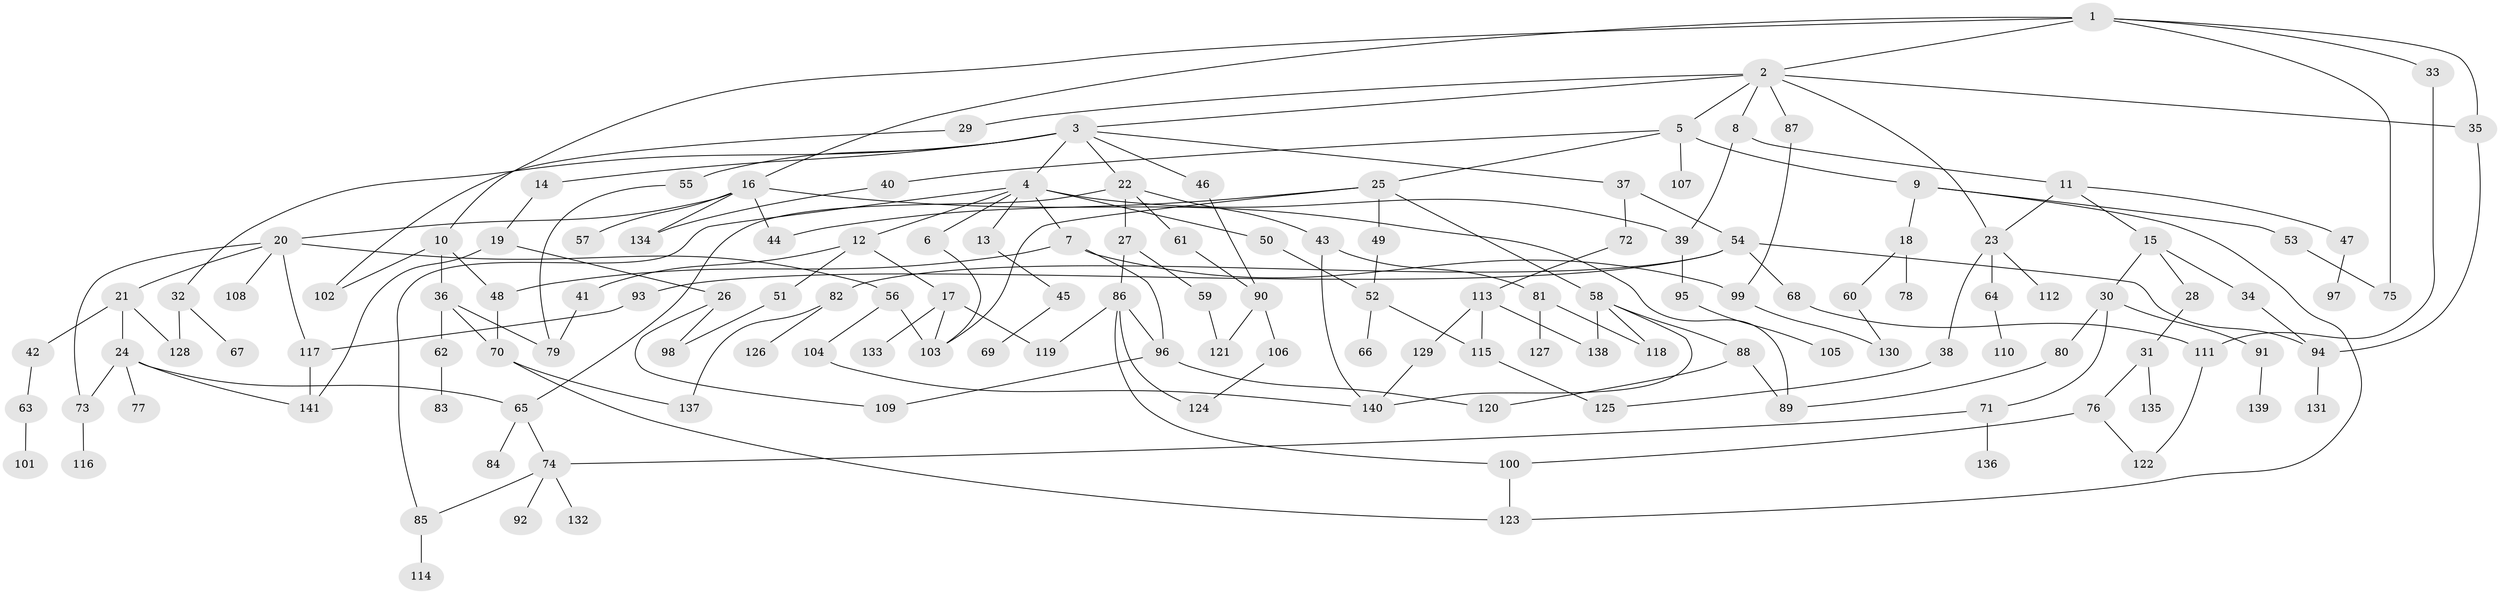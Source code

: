 // Generated by graph-tools (version 1.1) at 2025/10/02/27/25 16:10:55]
// undirected, 141 vertices, 190 edges
graph export_dot {
graph [start="1"]
  node [color=gray90,style=filled];
  1;
  2;
  3;
  4;
  5;
  6;
  7;
  8;
  9;
  10;
  11;
  12;
  13;
  14;
  15;
  16;
  17;
  18;
  19;
  20;
  21;
  22;
  23;
  24;
  25;
  26;
  27;
  28;
  29;
  30;
  31;
  32;
  33;
  34;
  35;
  36;
  37;
  38;
  39;
  40;
  41;
  42;
  43;
  44;
  45;
  46;
  47;
  48;
  49;
  50;
  51;
  52;
  53;
  54;
  55;
  56;
  57;
  58;
  59;
  60;
  61;
  62;
  63;
  64;
  65;
  66;
  67;
  68;
  69;
  70;
  71;
  72;
  73;
  74;
  75;
  76;
  77;
  78;
  79;
  80;
  81;
  82;
  83;
  84;
  85;
  86;
  87;
  88;
  89;
  90;
  91;
  92;
  93;
  94;
  95;
  96;
  97;
  98;
  99;
  100;
  101;
  102;
  103;
  104;
  105;
  106;
  107;
  108;
  109;
  110;
  111;
  112;
  113;
  114;
  115;
  116;
  117;
  118;
  119;
  120;
  121;
  122;
  123;
  124;
  125;
  126;
  127;
  128;
  129;
  130;
  131;
  132;
  133;
  134;
  135;
  136;
  137;
  138;
  139;
  140;
  141;
  1 -- 2;
  1 -- 10;
  1 -- 16;
  1 -- 33;
  1 -- 75;
  1 -- 35;
  2 -- 3;
  2 -- 5;
  2 -- 8;
  2 -- 23;
  2 -- 29;
  2 -- 35;
  2 -- 87;
  3 -- 4;
  3 -- 14;
  3 -- 22;
  3 -- 32;
  3 -- 37;
  3 -- 46;
  3 -- 55;
  4 -- 6;
  4 -- 7;
  4 -- 12;
  4 -- 13;
  4 -- 39;
  4 -- 50;
  4 -- 85;
  5 -- 9;
  5 -- 25;
  5 -- 40;
  5 -- 107;
  6 -- 103;
  7 -- 48;
  7 -- 96;
  7 -- 99;
  8 -- 11;
  8 -- 39;
  9 -- 18;
  9 -- 53;
  9 -- 123;
  10 -- 36;
  10 -- 102;
  10 -- 48;
  11 -- 15;
  11 -- 47;
  11 -- 23;
  12 -- 17;
  12 -- 41;
  12 -- 51;
  13 -- 45;
  14 -- 19;
  15 -- 28;
  15 -- 30;
  15 -- 34;
  16 -- 20;
  16 -- 44;
  16 -- 57;
  16 -- 89;
  16 -- 134;
  17 -- 119;
  17 -- 133;
  17 -- 103;
  18 -- 60;
  18 -- 78;
  19 -- 26;
  19 -- 141;
  20 -- 21;
  20 -- 56;
  20 -- 108;
  20 -- 73;
  20 -- 117;
  21 -- 24;
  21 -- 42;
  21 -- 128;
  22 -- 27;
  22 -- 43;
  22 -- 61;
  22 -- 65;
  23 -- 38;
  23 -- 64;
  23 -- 112;
  24 -- 73;
  24 -- 77;
  24 -- 141;
  24 -- 65;
  25 -- 49;
  25 -- 58;
  25 -- 103;
  25 -- 44;
  26 -- 109;
  26 -- 98;
  27 -- 59;
  27 -- 86;
  28 -- 31;
  29 -- 102;
  30 -- 71;
  30 -- 80;
  30 -- 91;
  31 -- 76;
  31 -- 135;
  32 -- 67;
  32 -- 128;
  33 -- 111;
  34 -- 94;
  35 -- 94;
  36 -- 62;
  36 -- 79;
  36 -- 70;
  37 -- 54;
  37 -- 72;
  38 -- 125;
  39 -- 95;
  40 -- 134;
  41 -- 79;
  42 -- 63;
  43 -- 81;
  43 -- 140;
  45 -- 69;
  46 -- 90;
  47 -- 97;
  48 -- 70;
  49 -- 52;
  50 -- 52;
  51 -- 98;
  52 -- 66;
  52 -- 115;
  53 -- 75;
  54 -- 68;
  54 -- 82;
  54 -- 93;
  54 -- 94;
  55 -- 79;
  56 -- 104;
  56 -- 103;
  58 -- 88;
  58 -- 118;
  58 -- 138;
  58 -- 140;
  59 -- 121;
  60 -- 130;
  61 -- 90;
  62 -- 83;
  63 -- 101;
  64 -- 110;
  65 -- 74;
  65 -- 84;
  68 -- 111;
  70 -- 123;
  70 -- 137;
  71 -- 136;
  71 -- 74;
  72 -- 113;
  73 -- 116;
  74 -- 92;
  74 -- 132;
  74 -- 85;
  76 -- 122;
  76 -- 100;
  80 -- 89;
  81 -- 127;
  81 -- 118;
  82 -- 126;
  82 -- 137;
  85 -- 114;
  86 -- 100;
  86 -- 124;
  86 -- 96;
  86 -- 119;
  87 -- 99;
  88 -- 120;
  88 -- 89;
  90 -- 106;
  90 -- 121;
  91 -- 139;
  93 -- 117;
  94 -- 131;
  95 -- 105;
  96 -- 120;
  96 -- 109;
  99 -- 130;
  100 -- 123;
  104 -- 140;
  106 -- 124;
  111 -- 122;
  113 -- 115;
  113 -- 129;
  113 -- 138;
  115 -- 125;
  117 -- 141;
  129 -- 140;
}

